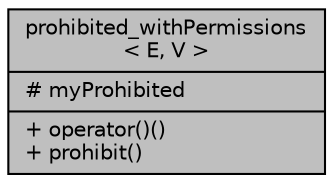 digraph "prohibited_withPermissions&lt; E, V &gt;"
{
  edge [fontname="Helvetica",fontsize="10",labelfontname="Helvetica",labelfontsize="10"];
  node [fontname="Helvetica",fontsize="10",shape=record];
  Node1 [label="{prohibited_withPermissions\l\< E, V \>\n|# myProhibited\l|+ operator()()\l+ prohibit()\l}",height=0.2,width=0.4,color="black", fillcolor="grey75", style="filled", fontcolor="black"];
}
